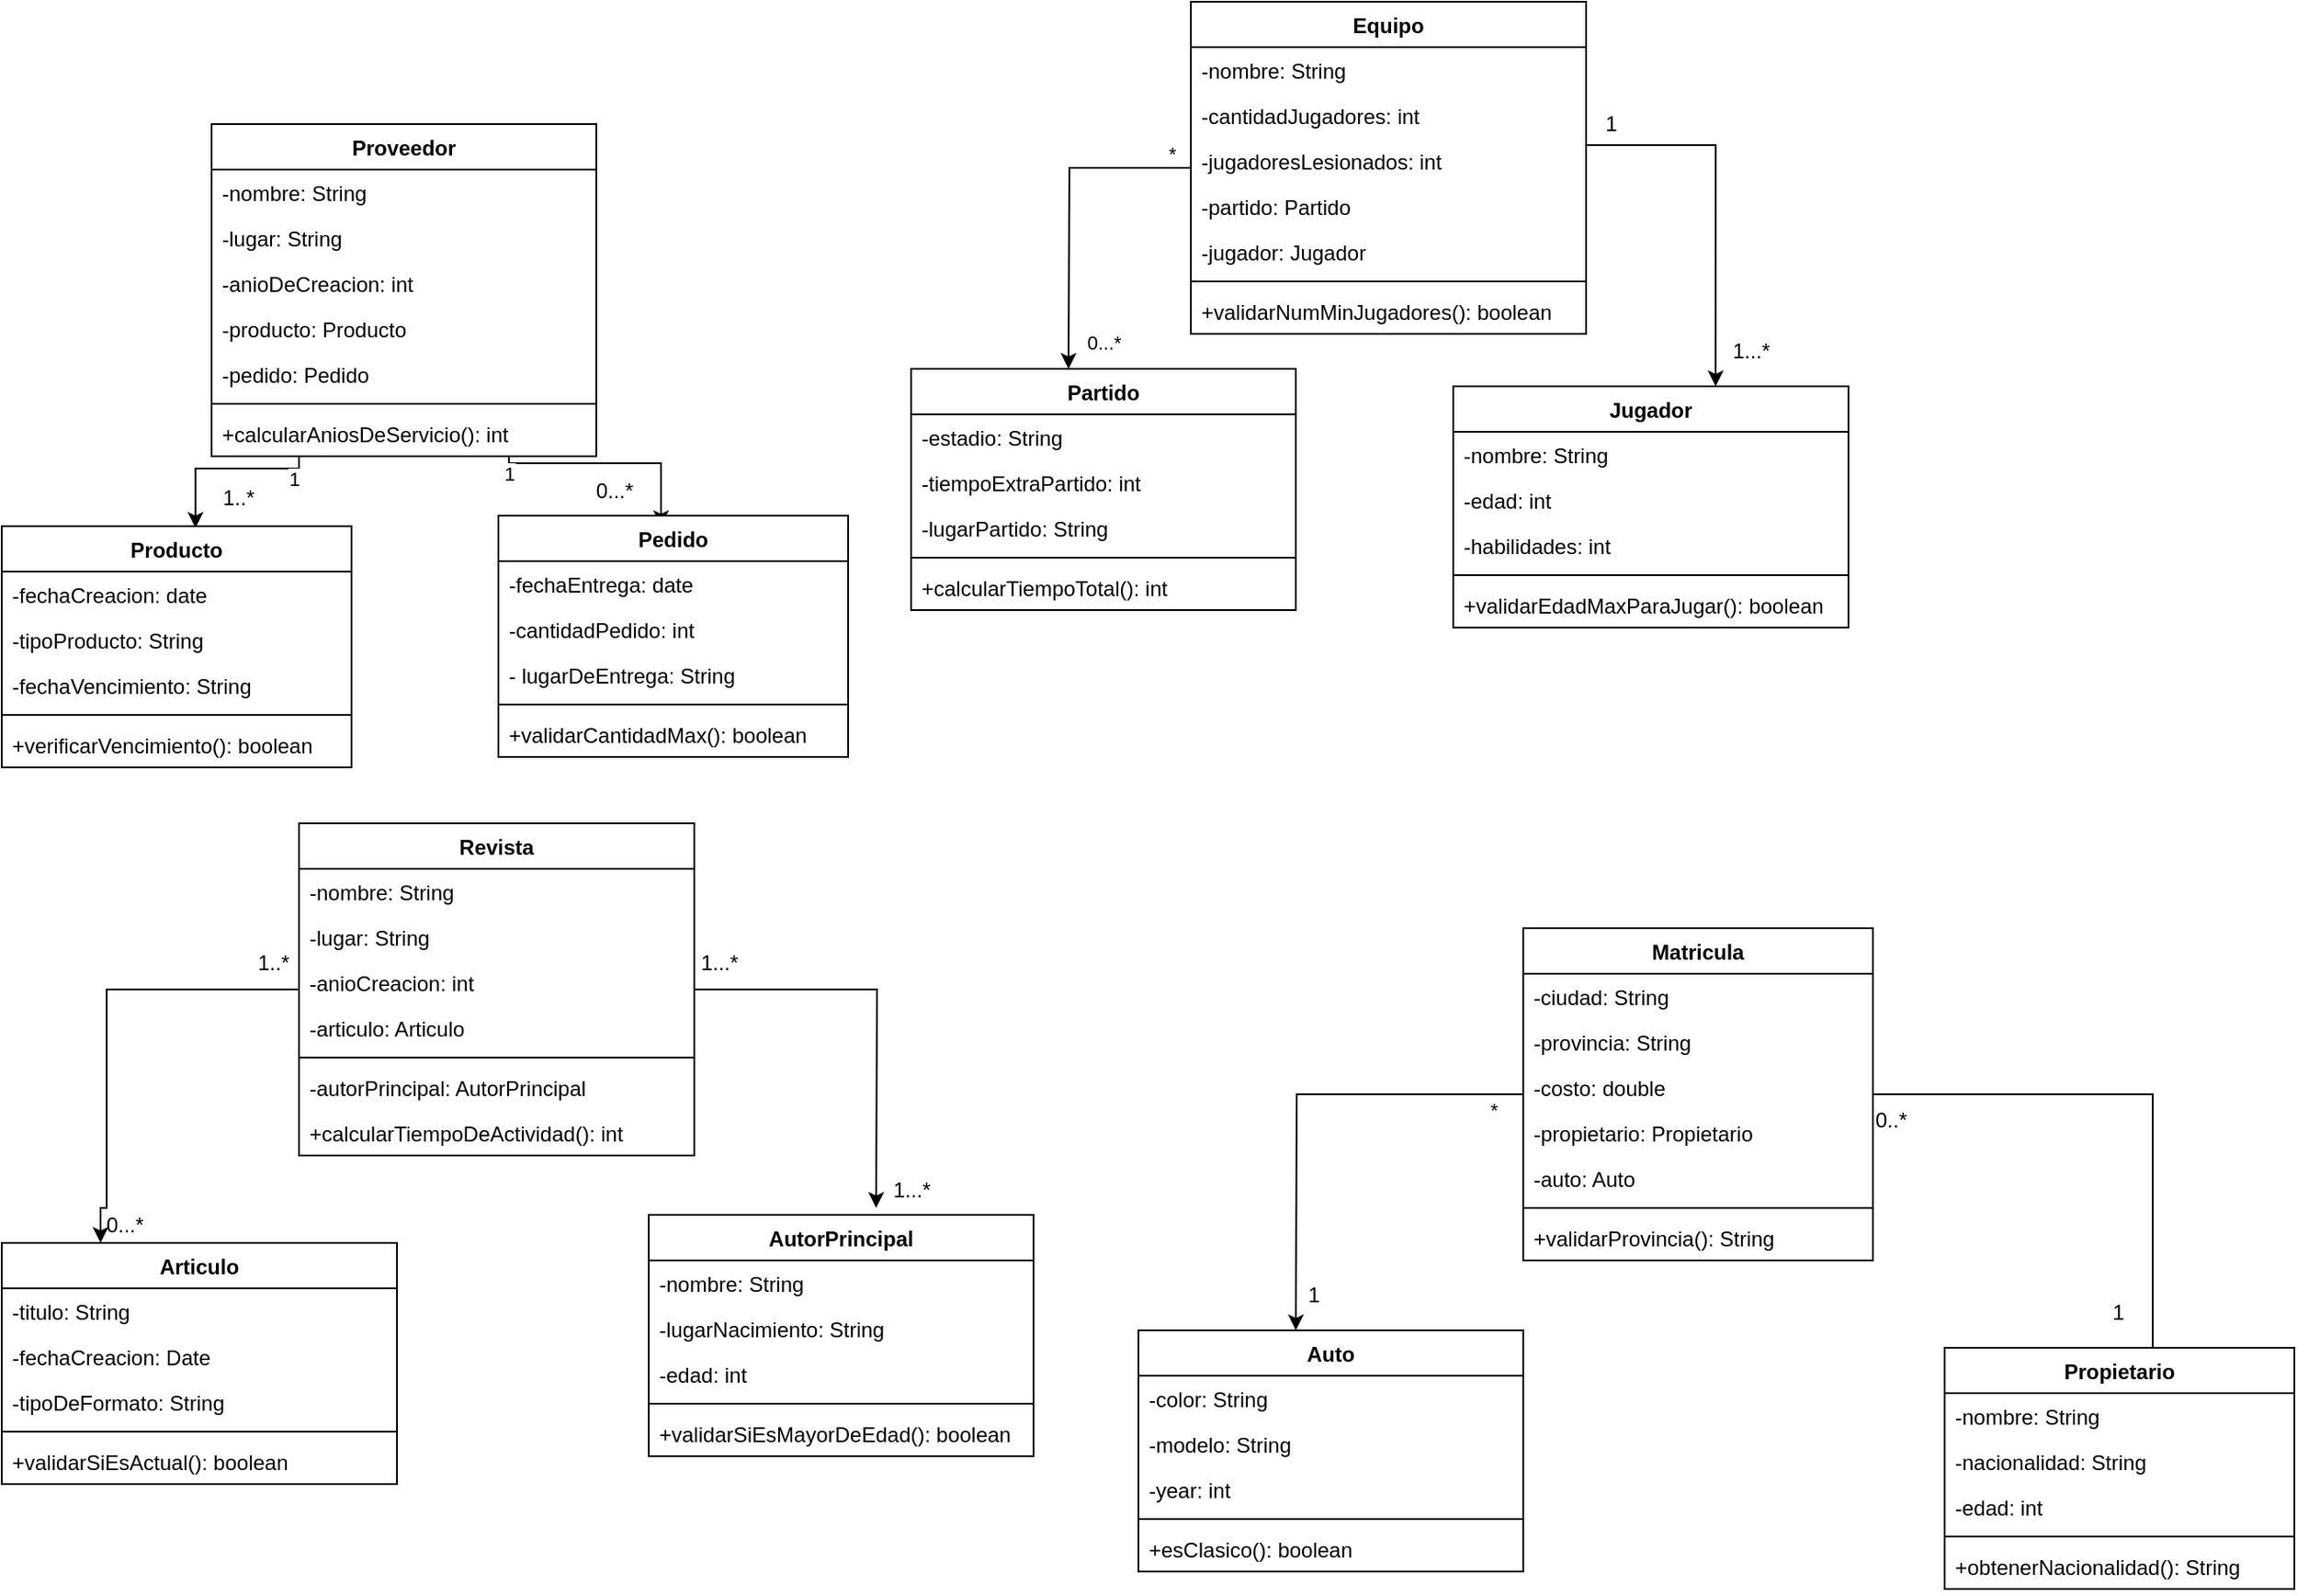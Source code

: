 <mxfile version="17.4.6" type="github">
  <diagram id="UPkm243dPNKYmcTIRX3A" name="Page-1">
    <mxGraphModel dx="1872" dy="2006" grid="1" gridSize="10" guides="1" tooltips="1" connect="1" arrows="1" fold="1" page="1" pageScale="1" pageWidth="827" pageHeight="1169" math="0" shadow="0">
      <root>
        <mxCell id="0" />
        <mxCell id="1" parent="0" />
        <mxCell id="i_6UZvl-7VTedW_PygSo-46" style="edgeStyle=orthogonalEdgeStyle;rounded=0;orthogonalLoop=1;jettySize=auto;html=1;entryX=0.554;entryY=0.007;entryDx=0;entryDy=0;entryPerimeter=0;" parent="1" source="i_6UZvl-7VTedW_PygSo-1" target="i_6UZvl-7VTedW_PygSo-5" edge="1">
          <mxGeometry relative="1" as="geometry">
            <Array as="points">
              <mxPoint x="200" y="167" />
              <mxPoint x="141" y="167" />
            </Array>
          </mxGeometry>
        </mxCell>
        <mxCell id="ORP15X5kmmtI_9mUH6fV-6" value="1" style="edgeLabel;html=1;align=center;verticalAlign=middle;resizable=0;points=[];" vertex="1" connectable="0" parent="i_6UZvl-7VTedW_PygSo-46">
          <mxGeometry x="-0.793" y="6" relative="1" as="geometry">
            <mxPoint as="offset" />
          </mxGeometry>
        </mxCell>
        <mxCell id="ORP15X5kmmtI_9mUH6fV-3" value="1" style="edgeStyle=orthogonalEdgeStyle;rounded=0;orthogonalLoop=1;jettySize=auto;html=1;entryX=0.465;entryY=0.043;entryDx=0;entryDy=0;entryPerimeter=0;" edge="1" parent="1" source="i_6UZvl-7VTedW_PygSo-1" target="i_6UZvl-7VTedW_PygSo-9">
          <mxGeometry x="-0.937" y="-6" relative="1" as="geometry">
            <Array as="points">
              <mxPoint x="320" y="164" />
              <mxPoint x="407" y="164" />
            </Array>
            <mxPoint as="offset" />
          </mxGeometry>
        </mxCell>
        <mxCell id="i_6UZvl-7VTedW_PygSo-1" value="Proveedor" style="swimlane;fontStyle=1;align=center;verticalAlign=top;childLayout=stackLayout;horizontal=1;startSize=26;horizontalStack=0;resizeParent=1;resizeParentMax=0;resizeLast=0;collapsible=1;marginBottom=0;" parent="1" vertex="1">
          <mxGeometry x="150" y="-30" width="220" height="190" as="geometry" />
        </mxCell>
        <mxCell id="i_6UZvl-7VTedW_PygSo-14" value="-nombre: String" style="text;strokeColor=none;fillColor=none;align=left;verticalAlign=top;spacingLeft=4;spacingRight=4;overflow=hidden;rotatable=0;points=[[0,0.5],[1,0.5]];portConstraint=eastwest;" parent="i_6UZvl-7VTedW_PygSo-1" vertex="1">
          <mxGeometry y="26" width="220" height="26" as="geometry" />
        </mxCell>
        <mxCell id="i_6UZvl-7VTedW_PygSo-13" value="-lugar: String" style="text;strokeColor=none;fillColor=none;align=left;verticalAlign=top;spacingLeft=4;spacingRight=4;overflow=hidden;rotatable=0;points=[[0,0.5],[1,0.5]];portConstraint=eastwest;" parent="i_6UZvl-7VTedW_PygSo-1" vertex="1">
          <mxGeometry y="52" width="220" height="26" as="geometry" />
        </mxCell>
        <mxCell id="i_6UZvl-7VTedW_PygSo-15" value="-anioDeCreacion: int" style="text;strokeColor=none;fillColor=none;align=left;verticalAlign=top;spacingLeft=4;spacingRight=4;overflow=hidden;rotatable=0;points=[[0,0.5],[1,0.5]];portConstraint=eastwest;" parent="i_6UZvl-7VTedW_PygSo-1" vertex="1">
          <mxGeometry y="78" width="220" height="26" as="geometry" />
        </mxCell>
        <mxCell id="i_6UZvl-7VTedW_PygSo-23" value="-producto: Producto" style="text;strokeColor=none;fillColor=none;align=left;verticalAlign=top;spacingLeft=4;spacingRight=4;overflow=hidden;rotatable=0;points=[[0,0.5],[1,0.5]];portConstraint=eastwest;" parent="i_6UZvl-7VTedW_PygSo-1" vertex="1">
          <mxGeometry y="104" width="220" height="26" as="geometry" />
        </mxCell>
        <mxCell id="ORP15X5kmmtI_9mUH6fV-4" value="-pedido: Pedido" style="text;strokeColor=none;fillColor=none;align=left;verticalAlign=top;spacingLeft=4;spacingRight=4;overflow=hidden;rotatable=0;points=[[0,0.5],[1,0.5]];portConstraint=eastwest;" vertex="1" parent="i_6UZvl-7VTedW_PygSo-1">
          <mxGeometry y="130" width="220" height="26" as="geometry" />
        </mxCell>
        <mxCell id="i_6UZvl-7VTedW_PygSo-3" value="" style="line;strokeWidth=1;fillColor=none;align=left;verticalAlign=middle;spacingTop=-1;spacingLeft=3;spacingRight=3;rotatable=0;labelPosition=right;points=[];portConstraint=eastwest;" parent="i_6UZvl-7VTedW_PygSo-1" vertex="1">
          <mxGeometry y="156" width="220" height="8" as="geometry" />
        </mxCell>
        <mxCell id="i_6UZvl-7VTedW_PygSo-4" value="+calcularAniosDeServicio(): int" style="text;strokeColor=none;fillColor=none;align=left;verticalAlign=top;spacingLeft=4;spacingRight=4;overflow=hidden;rotatable=0;points=[[0,0.5],[1,0.5]];portConstraint=eastwest;" parent="i_6UZvl-7VTedW_PygSo-1" vertex="1">
          <mxGeometry y="164" width="220" height="26" as="geometry" />
        </mxCell>
        <mxCell id="i_6UZvl-7VTedW_PygSo-5" value="Producto" style="swimlane;fontStyle=1;align=center;verticalAlign=top;childLayout=stackLayout;horizontal=1;startSize=26;horizontalStack=0;resizeParent=1;resizeParentMax=0;resizeLast=0;collapsible=1;marginBottom=0;" parent="1" vertex="1">
          <mxGeometry x="30" y="200" width="200" height="138" as="geometry" />
        </mxCell>
        <mxCell id="i_6UZvl-7VTedW_PygSo-16" value="-fechaCreacion: date" style="text;strokeColor=none;fillColor=none;align=left;verticalAlign=top;spacingLeft=4;spacingRight=4;overflow=hidden;rotatable=0;points=[[0,0.5],[1,0.5]];portConstraint=eastwest;" parent="i_6UZvl-7VTedW_PygSo-5" vertex="1">
          <mxGeometry y="26" width="200" height="26" as="geometry" />
        </mxCell>
        <mxCell id="i_6UZvl-7VTedW_PygSo-17" value="-tipoProducto: String " style="text;strokeColor=none;fillColor=none;align=left;verticalAlign=top;spacingLeft=4;spacingRight=4;overflow=hidden;rotatable=0;points=[[0,0.5],[1,0.5]];portConstraint=eastwest;" parent="i_6UZvl-7VTedW_PygSo-5" vertex="1">
          <mxGeometry y="52" width="200" height="26" as="geometry" />
        </mxCell>
        <mxCell id="i_6UZvl-7VTedW_PygSo-6" value="-fechaVencimiento: String" style="text;strokeColor=none;fillColor=none;align=left;verticalAlign=top;spacingLeft=4;spacingRight=4;overflow=hidden;rotatable=0;points=[[0,0.5],[1,0.5]];portConstraint=eastwest;" parent="i_6UZvl-7VTedW_PygSo-5" vertex="1">
          <mxGeometry y="78" width="200" height="26" as="geometry" />
        </mxCell>
        <mxCell id="i_6UZvl-7VTedW_PygSo-7" value="" style="line;strokeWidth=1;fillColor=none;align=left;verticalAlign=middle;spacingTop=-1;spacingLeft=3;spacingRight=3;rotatable=0;labelPosition=right;points=[];portConstraint=eastwest;" parent="i_6UZvl-7VTedW_PygSo-5" vertex="1">
          <mxGeometry y="104" width="200" height="8" as="geometry" />
        </mxCell>
        <mxCell id="i_6UZvl-7VTedW_PygSo-8" value="+verificarVencimiento(): boolean" style="text;strokeColor=none;fillColor=none;align=left;verticalAlign=top;spacingLeft=4;spacingRight=4;overflow=hidden;rotatable=0;points=[[0,0.5],[1,0.5]];portConstraint=eastwest;" parent="i_6UZvl-7VTedW_PygSo-5" vertex="1">
          <mxGeometry y="112" width="200" height="26" as="geometry" />
        </mxCell>
        <mxCell id="i_6UZvl-7VTedW_PygSo-9" value="Pedido" style="swimlane;fontStyle=1;align=center;verticalAlign=top;childLayout=stackLayout;horizontal=1;startSize=26;horizontalStack=0;resizeParent=1;resizeParentMax=0;resizeLast=0;collapsible=1;marginBottom=0;" parent="1" vertex="1">
          <mxGeometry x="314" y="194" width="200" height="138" as="geometry" />
        </mxCell>
        <mxCell id="i_6UZvl-7VTedW_PygSo-18" value="-fechaEntrega: date" style="text;strokeColor=none;fillColor=none;align=left;verticalAlign=top;spacingLeft=4;spacingRight=4;overflow=hidden;rotatable=0;points=[[0,0.5],[1,0.5]];portConstraint=eastwest;" parent="i_6UZvl-7VTedW_PygSo-9" vertex="1">
          <mxGeometry y="26" width="200" height="26" as="geometry" />
        </mxCell>
        <mxCell id="i_6UZvl-7VTedW_PygSo-19" value="-cantidadPedido: int" style="text;strokeColor=none;fillColor=none;align=left;verticalAlign=top;spacingLeft=4;spacingRight=4;overflow=hidden;rotatable=0;points=[[0,0.5],[1,0.5]];portConstraint=eastwest;" parent="i_6UZvl-7VTedW_PygSo-9" vertex="1">
          <mxGeometry y="52" width="200" height="26" as="geometry" />
        </mxCell>
        <mxCell id="i_6UZvl-7VTedW_PygSo-10" value="- lugarDeEntrega: String " style="text;strokeColor=none;fillColor=none;align=left;verticalAlign=top;spacingLeft=4;spacingRight=4;overflow=hidden;rotatable=0;points=[[0,0.5],[1,0.5]];portConstraint=eastwest;" parent="i_6UZvl-7VTedW_PygSo-9" vertex="1">
          <mxGeometry y="78" width="200" height="26" as="geometry" />
        </mxCell>
        <mxCell id="i_6UZvl-7VTedW_PygSo-11" value="" style="line;strokeWidth=1;fillColor=none;align=left;verticalAlign=middle;spacingTop=-1;spacingLeft=3;spacingRight=3;rotatable=0;labelPosition=right;points=[];portConstraint=eastwest;" parent="i_6UZvl-7VTedW_PygSo-9" vertex="1">
          <mxGeometry y="104" width="200" height="8" as="geometry" />
        </mxCell>
        <mxCell id="i_6UZvl-7VTedW_PygSo-12" value="+validarCantidadMax(): boolean" style="text;strokeColor=none;fillColor=none;align=left;verticalAlign=top;spacingLeft=4;spacingRight=4;overflow=hidden;rotatable=0;points=[[0,0.5],[1,0.5]];portConstraint=eastwest;" parent="i_6UZvl-7VTedW_PygSo-9" vertex="1">
          <mxGeometry y="112" width="200" height="26" as="geometry" />
        </mxCell>
        <mxCell id="i_6UZvl-7VTedW_PygSo-26" value="Partido" style="swimlane;fontStyle=1;align=center;verticalAlign=top;childLayout=stackLayout;horizontal=1;startSize=26;horizontalStack=0;resizeParent=1;resizeParentMax=0;resizeLast=0;collapsible=1;marginBottom=0;" parent="1" vertex="1">
          <mxGeometry x="550" y="110" width="220" height="138" as="geometry" />
        </mxCell>
        <mxCell id="i_6UZvl-7VTedW_PygSo-27" value="-estadio: String" style="text;strokeColor=none;fillColor=none;align=left;verticalAlign=top;spacingLeft=4;spacingRight=4;overflow=hidden;rotatable=0;points=[[0,0.5],[1,0.5]];portConstraint=eastwest;" parent="i_6UZvl-7VTedW_PygSo-26" vertex="1">
          <mxGeometry y="26" width="220" height="26" as="geometry" />
        </mxCell>
        <mxCell id="i_6UZvl-7VTedW_PygSo-28" value="-tiempoExtraPartido: int" style="text;strokeColor=none;fillColor=none;align=left;verticalAlign=top;spacingLeft=4;spacingRight=4;overflow=hidden;rotatable=0;points=[[0,0.5],[1,0.5]];portConstraint=eastwest;" parent="i_6UZvl-7VTedW_PygSo-26" vertex="1">
          <mxGeometry y="52" width="220" height="26" as="geometry" />
        </mxCell>
        <mxCell id="i_6UZvl-7VTedW_PygSo-29" value="-lugarPartido: String" style="text;strokeColor=none;fillColor=none;align=left;verticalAlign=top;spacingLeft=4;spacingRight=4;overflow=hidden;rotatable=0;points=[[0,0.5],[1,0.5]];portConstraint=eastwest;" parent="i_6UZvl-7VTedW_PygSo-26" vertex="1">
          <mxGeometry y="78" width="220" height="26" as="geometry" />
        </mxCell>
        <mxCell id="i_6UZvl-7VTedW_PygSo-31" value="" style="line;strokeWidth=1;fillColor=none;align=left;verticalAlign=middle;spacingTop=-1;spacingLeft=3;spacingRight=3;rotatable=0;labelPosition=right;points=[];portConstraint=eastwest;" parent="i_6UZvl-7VTedW_PygSo-26" vertex="1">
          <mxGeometry y="104" width="220" height="8" as="geometry" />
        </mxCell>
        <mxCell id="i_6UZvl-7VTedW_PygSo-32" value="+calcularTiempoTotal(): int" style="text;strokeColor=none;fillColor=none;align=left;verticalAlign=top;spacingLeft=4;spacingRight=4;overflow=hidden;rotatable=0;points=[[0,0.5],[1,0.5]];portConstraint=eastwest;" parent="i_6UZvl-7VTedW_PygSo-26" vertex="1">
          <mxGeometry y="112" width="220" height="26" as="geometry" />
        </mxCell>
        <mxCell id="ORP15X5kmmtI_9mUH6fV-17" style="edgeStyle=orthogonalEdgeStyle;rounded=0;orthogonalLoop=1;jettySize=auto;html=1;" edge="1" parent="1" source="i_6UZvl-7VTedW_PygSo-33">
          <mxGeometry relative="1" as="geometry">
            <mxPoint x="640" y="110" as="targetPoint" />
          </mxGeometry>
        </mxCell>
        <mxCell id="ORP15X5kmmtI_9mUH6fV-19" value="0...*" style="edgeLabel;html=1;align=center;verticalAlign=middle;resizable=0;points=[];" vertex="1" connectable="0" parent="ORP15X5kmmtI_9mUH6fV-17">
          <mxGeometry x="0.832" y="8" relative="1" as="geometry">
            <mxPoint x="12" as="offset" />
          </mxGeometry>
        </mxCell>
        <mxCell id="ORP15X5kmmtI_9mUH6fV-20" value="*" style="edgeLabel;html=1;align=center;verticalAlign=middle;resizable=0;points=[];" vertex="1" connectable="0" parent="ORP15X5kmmtI_9mUH6fV-17">
          <mxGeometry x="-0.878" y="-8" relative="1" as="geometry">
            <mxPoint as="offset" />
          </mxGeometry>
        </mxCell>
        <mxCell id="ORP15X5kmmtI_9mUH6fV-18" style="edgeStyle=orthogonalEdgeStyle;rounded=0;orthogonalLoop=1;jettySize=auto;html=1;entryX=0.664;entryY=0;entryDx=0;entryDy=0;entryPerimeter=0;" edge="1" parent="1" source="i_6UZvl-7VTedW_PygSo-33" target="i_6UZvl-7VTedW_PygSo-40">
          <mxGeometry relative="1" as="geometry">
            <Array as="points">
              <mxPoint x="1010" y="-18" />
            </Array>
          </mxGeometry>
        </mxCell>
        <mxCell id="i_6UZvl-7VTedW_PygSo-33" value="Equipo" style="swimlane;fontStyle=1;align=center;verticalAlign=top;childLayout=stackLayout;horizontal=1;startSize=26;horizontalStack=0;resizeParent=1;resizeParentMax=0;resizeLast=0;collapsible=1;marginBottom=0;" parent="1" vertex="1">
          <mxGeometry x="710" y="-100" width="226" height="190" as="geometry" />
        </mxCell>
        <mxCell id="i_6UZvl-7VTedW_PygSo-34" value="-nombre: String " style="text;strokeColor=none;fillColor=none;align=left;verticalAlign=top;spacingLeft=4;spacingRight=4;overflow=hidden;rotatable=0;points=[[0,0.5],[1,0.5]];portConstraint=eastwest;" parent="i_6UZvl-7VTedW_PygSo-33" vertex="1">
          <mxGeometry y="26" width="226" height="26" as="geometry" />
        </mxCell>
        <mxCell id="i_6UZvl-7VTedW_PygSo-35" value="-cantidadJugadores: int" style="text;strokeColor=none;fillColor=none;align=left;verticalAlign=top;spacingLeft=4;spacingRight=4;overflow=hidden;rotatable=0;points=[[0,0.5],[1,0.5]];portConstraint=eastwest;" parent="i_6UZvl-7VTedW_PygSo-33" vertex="1">
          <mxGeometry y="52" width="226" height="26" as="geometry" />
        </mxCell>
        <mxCell id="i_6UZvl-7VTedW_PygSo-36" value="-jugadoresLesionados: int" style="text;strokeColor=none;fillColor=none;align=left;verticalAlign=top;spacingLeft=4;spacingRight=4;overflow=hidden;rotatable=0;points=[[0,0.5],[1,0.5]];portConstraint=eastwest;" parent="i_6UZvl-7VTedW_PygSo-33" vertex="1">
          <mxGeometry y="78" width="226" height="26" as="geometry" />
        </mxCell>
        <mxCell id="ORP15X5kmmtI_9mUH6fV-23" value="-partido: Partido" style="text;strokeColor=none;fillColor=none;align=left;verticalAlign=top;spacingLeft=4;spacingRight=4;overflow=hidden;rotatable=0;points=[[0,0.5],[1,0.5]];portConstraint=eastwest;" vertex="1" parent="i_6UZvl-7VTedW_PygSo-33">
          <mxGeometry y="104" width="226" height="26" as="geometry" />
        </mxCell>
        <mxCell id="i_6UZvl-7VTedW_PygSo-37" value="-jugador: Jugador" style="text;strokeColor=none;fillColor=none;align=left;verticalAlign=top;spacingLeft=4;spacingRight=4;overflow=hidden;rotatable=0;points=[[0,0.5],[1,0.5]];portConstraint=eastwest;" parent="i_6UZvl-7VTedW_PygSo-33" vertex="1">
          <mxGeometry y="130" width="226" height="26" as="geometry" />
        </mxCell>
        <mxCell id="i_6UZvl-7VTedW_PygSo-38" value="" style="line;strokeWidth=1;fillColor=none;align=left;verticalAlign=middle;spacingTop=-1;spacingLeft=3;spacingRight=3;rotatable=0;labelPosition=right;points=[];portConstraint=eastwest;" parent="i_6UZvl-7VTedW_PygSo-33" vertex="1">
          <mxGeometry y="156" width="226" height="8" as="geometry" />
        </mxCell>
        <mxCell id="i_6UZvl-7VTedW_PygSo-39" value="+validarNumMinJugadores(): boolean" style="text;strokeColor=none;fillColor=none;align=left;verticalAlign=top;spacingLeft=4;spacingRight=4;overflow=hidden;rotatable=0;points=[[0,0.5],[1,0.5]];portConstraint=eastwest;" parent="i_6UZvl-7VTedW_PygSo-33" vertex="1">
          <mxGeometry y="164" width="226" height="26" as="geometry" />
        </mxCell>
        <mxCell id="i_6UZvl-7VTedW_PygSo-40" value="Jugador" style="swimlane;fontStyle=1;align=center;verticalAlign=top;childLayout=stackLayout;horizontal=1;startSize=26;horizontalStack=0;resizeParent=1;resizeParentMax=0;resizeLast=0;collapsible=1;marginBottom=0;" parent="1" vertex="1">
          <mxGeometry x="860" y="120" width="226" height="138" as="geometry" />
        </mxCell>
        <mxCell id="i_6UZvl-7VTedW_PygSo-41" value="-nombre: String" style="text;strokeColor=none;fillColor=none;align=left;verticalAlign=top;spacingLeft=4;spacingRight=4;overflow=hidden;rotatable=0;points=[[0,0.5],[1,0.5]];portConstraint=eastwest;" parent="i_6UZvl-7VTedW_PygSo-40" vertex="1">
          <mxGeometry y="26" width="226" height="26" as="geometry" />
        </mxCell>
        <mxCell id="i_6UZvl-7VTedW_PygSo-42" value="-edad: int" style="text;strokeColor=none;fillColor=none;align=left;verticalAlign=top;spacingLeft=4;spacingRight=4;overflow=hidden;rotatable=0;points=[[0,0.5],[1,0.5]];portConstraint=eastwest;" parent="i_6UZvl-7VTedW_PygSo-40" vertex="1">
          <mxGeometry y="52" width="226" height="26" as="geometry" />
        </mxCell>
        <mxCell id="i_6UZvl-7VTedW_PygSo-43" value="-habilidades: int" style="text;strokeColor=none;fillColor=none;align=left;verticalAlign=top;spacingLeft=4;spacingRight=4;overflow=hidden;rotatable=0;points=[[0,0.5],[1,0.5]];portConstraint=eastwest;" parent="i_6UZvl-7VTedW_PygSo-40" vertex="1">
          <mxGeometry y="78" width="226" height="26" as="geometry" />
        </mxCell>
        <mxCell id="i_6UZvl-7VTedW_PygSo-44" value="" style="line;strokeWidth=1;fillColor=none;align=left;verticalAlign=middle;spacingTop=-1;spacingLeft=3;spacingRight=3;rotatable=0;labelPosition=right;points=[];portConstraint=eastwest;" parent="i_6UZvl-7VTedW_PygSo-40" vertex="1">
          <mxGeometry y="104" width="226" height="8" as="geometry" />
        </mxCell>
        <mxCell id="i_6UZvl-7VTedW_PygSo-45" value="+validarEdadMaxParaJugar(): boolean" style="text;strokeColor=none;fillColor=none;align=left;verticalAlign=top;spacingLeft=4;spacingRight=4;overflow=hidden;rotatable=0;points=[[0,0.5],[1,0.5]];portConstraint=eastwest;" parent="i_6UZvl-7VTedW_PygSo-40" vertex="1">
          <mxGeometry y="112" width="226" height="26" as="geometry" />
        </mxCell>
        <mxCell id="i_6UZvl-7VTedW_PygSo-62" value="AutorPrincipal" style="swimlane;fontStyle=1;align=center;verticalAlign=top;childLayout=stackLayout;horizontal=1;startSize=26;horizontalStack=0;resizeParent=1;resizeParentMax=0;resizeLast=0;collapsible=1;marginBottom=0;" parent="1" vertex="1">
          <mxGeometry x="400" y="594" width="220" height="138" as="geometry" />
        </mxCell>
        <mxCell id="i_6UZvl-7VTedW_PygSo-63" value="-nombre: String" style="text;strokeColor=none;fillColor=none;align=left;verticalAlign=top;spacingLeft=4;spacingRight=4;overflow=hidden;rotatable=0;points=[[0,0.5],[1,0.5]];portConstraint=eastwest;" parent="i_6UZvl-7VTedW_PygSo-62" vertex="1">
          <mxGeometry y="26" width="220" height="26" as="geometry" />
        </mxCell>
        <mxCell id="i_6UZvl-7VTedW_PygSo-64" value="-lugarNacimiento: String" style="text;strokeColor=none;fillColor=none;align=left;verticalAlign=top;spacingLeft=4;spacingRight=4;overflow=hidden;rotatable=0;points=[[0,0.5],[1,0.5]];portConstraint=eastwest;" parent="i_6UZvl-7VTedW_PygSo-62" vertex="1">
          <mxGeometry y="52" width="220" height="26" as="geometry" />
        </mxCell>
        <mxCell id="i_6UZvl-7VTedW_PygSo-65" value="-edad: int" style="text;strokeColor=none;fillColor=none;align=left;verticalAlign=top;spacingLeft=4;spacingRight=4;overflow=hidden;rotatable=0;points=[[0,0.5],[1,0.5]];portConstraint=eastwest;" parent="i_6UZvl-7VTedW_PygSo-62" vertex="1">
          <mxGeometry y="78" width="220" height="26" as="geometry" />
        </mxCell>
        <mxCell id="i_6UZvl-7VTedW_PygSo-67" value="" style="line;strokeWidth=1;fillColor=none;align=left;verticalAlign=middle;spacingTop=-1;spacingLeft=3;spacingRight=3;rotatable=0;labelPosition=right;points=[];portConstraint=eastwest;" parent="i_6UZvl-7VTedW_PygSo-62" vertex="1">
          <mxGeometry y="104" width="220" height="8" as="geometry" />
        </mxCell>
        <mxCell id="i_6UZvl-7VTedW_PygSo-68" value="+validarSiEsMayorDeEdad(): boolean" style="text;strokeColor=none;fillColor=none;align=left;verticalAlign=top;spacingLeft=4;spacingRight=4;overflow=hidden;rotatable=0;points=[[0,0.5],[1,0.5]];portConstraint=eastwest;" parent="i_6UZvl-7VTedW_PygSo-62" vertex="1">
          <mxGeometry y="112" width="220" height="26" as="geometry" />
        </mxCell>
        <mxCell id="ORP15X5kmmtI_9mUH6fV-24" style="edgeStyle=orthogonalEdgeStyle;rounded=0;orthogonalLoop=1;jettySize=auto;html=1;" edge="1" parent="1" source="i_6UZvl-7VTedW_PygSo-71">
          <mxGeometry relative="1" as="geometry">
            <mxPoint x="530" y="590" as="targetPoint" />
          </mxGeometry>
        </mxCell>
        <mxCell id="ORP15X5kmmtI_9mUH6fV-25" style="edgeStyle=orthogonalEdgeStyle;rounded=0;orthogonalLoop=1;jettySize=auto;html=1;entryX=0.25;entryY=0;entryDx=0;entryDy=0;" edge="1" parent="1" source="i_6UZvl-7VTedW_PygSo-71" target="i_6UZvl-7VTedW_PygSo-78">
          <mxGeometry relative="1" as="geometry">
            <mxPoint x="160" y="590" as="targetPoint" />
            <Array as="points">
              <mxPoint x="90" y="465" />
              <mxPoint x="90" y="590" />
              <mxPoint x="86" y="590" />
            </Array>
          </mxGeometry>
        </mxCell>
        <mxCell id="i_6UZvl-7VTedW_PygSo-71" value="Revista" style="swimlane;fontStyle=1;align=center;verticalAlign=top;childLayout=stackLayout;horizontal=1;startSize=26;horizontalStack=0;resizeParent=1;resizeParentMax=0;resizeLast=0;collapsible=1;marginBottom=0;" parent="1" vertex="1">
          <mxGeometry x="200" y="370" width="226" height="190" as="geometry" />
        </mxCell>
        <mxCell id="i_6UZvl-7VTedW_PygSo-72" value="-nombre: String " style="text;strokeColor=none;fillColor=none;align=left;verticalAlign=top;spacingLeft=4;spacingRight=4;overflow=hidden;rotatable=0;points=[[0,0.5],[1,0.5]];portConstraint=eastwest;" parent="i_6UZvl-7VTedW_PygSo-71" vertex="1">
          <mxGeometry y="26" width="226" height="26" as="geometry" />
        </mxCell>
        <mxCell id="i_6UZvl-7VTedW_PygSo-73" value="-lugar: String" style="text;strokeColor=none;fillColor=none;align=left;verticalAlign=top;spacingLeft=4;spacingRight=4;overflow=hidden;rotatable=0;points=[[0,0.5],[1,0.5]];portConstraint=eastwest;" parent="i_6UZvl-7VTedW_PygSo-71" vertex="1">
          <mxGeometry y="52" width="226" height="26" as="geometry" />
        </mxCell>
        <mxCell id="i_6UZvl-7VTedW_PygSo-74" value="-anioCreacion: int" style="text;strokeColor=none;fillColor=none;align=left;verticalAlign=top;spacingLeft=4;spacingRight=4;overflow=hidden;rotatable=0;points=[[0,0.5],[1,0.5]];portConstraint=eastwest;" parent="i_6UZvl-7VTedW_PygSo-71" vertex="1">
          <mxGeometry y="78" width="226" height="26" as="geometry" />
        </mxCell>
        <mxCell id="i_6UZvl-7VTedW_PygSo-75" value="-articulo: Articulo" style="text;strokeColor=none;fillColor=none;align=left;verticalAlign=top;spacingLeft=4;spacingRight=4;overflow=hidden;rotatable=0;points=[[0,0.5],[1,0.5]];portConstraint=eastwest;" parent="i_6UZvl-7VTedW_PygSo-71" vertex="1">
          <mxGeometry y="104" width="226" height="26" as="geometry" />
        </mxCell>
        <mxCell id="i_6UZvl-7VTedW_PygSo-76" value="" style="line;strokeWidth=1;fillColor=none;align=left;verticalAlign=middle;spacingTop=-1;spacingLeft=3;spacingRight=3;rotatable=0;labelPosition=right;points=[];portConstraint=eastwest;" parent="i_6UZvl-7VTedW_PygSo-71" vertex="1">
          <mxGeometry y="130" width="226" height="8" as="geometry" />
        </mxCell>
        <mxCell id="ORP15X5kmmtI_9mUH6fV-26" value="-autorPrincipal: AutorPrincipal" style="text;strokeColor=none;fillColor=none;align=left;verticalAlign=top;spacingLeft=4;spacingRight=4;overflow=hidden;rotatable=0;points=[[0,0.5],[1,0.5]];portConstraint=eastwest;" vertex="1" parent="i_6UZvl-7VTedW_PygSo-71">
          <mxGeometry y="138" width="226" height="26" as="geometry" />
        </mxCell>
        <mxCell id="i_6UZvl-7VTedW_PygSo-77" value="+calcularTiempoDeActividad(): int" style="text;strokeColor=none;fillColor=none;align=left;verticalAlign=top;spacingLeft=4;spacingRight=4;overflow=hidden;rotatable=0;points=[[0,0.5],[1,0.5]];portConstraint=eastwest;" parent="i_6UZvl-7VTedW_PygSo-71" vertex="1">
          <mxGeometry y="164" width="226" height="26" as="geometry" />
        </mxCell>
        <mxCell id="i_6UZvl-7VTedW_PygSo-78" value="Articulo" style="swimlane;fontStyle=1;align=center;verticalAlign=top;childLayout=stackLayout;horizontal=1;startSize=26;horizontalStack=0;resizeParent=1;resizeParentMax=0;resizeLast=0;collapsible=1;marginBottom=0;" parent="1" vertex="1">
          <mxGeometry x="30" y="610" width="226" height="138" as="geometry" />
        </mxCell>
        <mxCell id="i_6UZvl-7VTedW_PygSo-79" value="-titulo: String" style="text;strokeColor=none;fillColor=none;align=left;verticalAlign=top;spacingLeft=4;spacingRight=4;overflow=hidden;rotatable=0;points=[[0,0.5],[1,0.5]];portConstraint=eastwest;" parent="i_6UZvl-7VTedW_PygSo-78" vertex="1">
          <mxGeometry y="26" width="226" height="26" as="geometry" />
        </mxCell>
        <mxCell id="i_6UZvl-7VTedW_PygSo-80" value="-fechaCreacion: Date" style="text;strokeColor=none;fillColor=none;align=left;verticalAlign=top;spacingLeft=4;spacingRight=4;overflow=hidden;rotatable=0;points=[[0,0.5],[1,0.5]];portConstraint=eastwest;" parent="i_6UZvl-7VTedW_PygSo-78" vertex="1">
          <mxGeometry y="52" width="226" height="26" as="geometry" />
        </mxCell>
        <mxCell id="i_6UZvl-7VTedW_PygSo-81" value="-tipoDeFormato: String" style="text;strokeColor=none;fillColor=none;align=left;verticalAlign=top;spacingLeft=4;spacingRight=4;overflow=hidden;rotatable=0;points=[[0,0.5],[1,0.5]];portConstraint=eastwest;" parent="i_6UZvl-7VTedW_PygSo-78" vertex="1">
          <mxGeometry y="78" width="226" height="26" as="geometry" />
        </mxCell>
        <mxCell id="i_6UZvl-7VTedW_PygSo-82" value="" style="line;strokeWidth=1;fillColor=none;align=left;verticalAlign=middle;spacingTop=-1;spacingLeft=3;spacingRight=3;rotatable=0;labelPosition=right;points=[];portConstraint=eastwest;" parent="i_6UZvl-7VTedW_PygSo-78" vertex="1">
          <mxGeometry y="104" width="226" height="8" as="geometry" />
        </mxCell>
        <mxCell id="i_6UZvl-7VTedW_PygSo-83" value="+validarSiEsActual(): boolean" style="text;strokeColor=none;fillColor=none;align=left;verticalAlign=top;spacingLeft=4;spacingRight=4;overflow=hidden;rotatable=0;points=[[0,0.5],[1,0.5]];portConstraint=eastwest;" parent="i_6UZvl-7VTedW_PygSo-78" vertex="1">
          <mxGeometry y="112" width="226" height="26" as="geometry" />
        </mxCell>
        <mxCell id="i_6UZvl-7VTedW_PygSo-86" value="Auto" style="swimlane;fontStyle=1;align=center;verticalAlign=top;childLayout=stackLayout;horizontal=1;startSize=26;horizontalStack=0;resizeParent=1;resizeParentMax=0;resizeLast=0;collapsible=1;marginBottom=0;" parent="1" vertex="1">
          <mxGeometry x="680" y="660" width="220" height="138" as="geometry" />
        </mxCell>
        <mxCell id="i_6UZvl-7VTedW_PygSo-87" value="-color: String " style="text;strokeColor=none;fillColor=none;align=left;verticalAlign=top;spacingLeft=4;spacingRight=4;overflow=hidden;rotatable=0;points=[[0,0.5],[1,0.5]];portConstraint=eastwest;" parent="i_6UZvl-7VTedW_PygSo-86" vertex="1">
          <mxGeometry y="26" width="220" height="26" as="geometry" />
        </mxCell>
        <mxCell id="i_6UZvl-7VTedW_PygSo-88" value="-modelo: String " style="text;strokeColor=none;fillColor=none;align=left;verticalAlign=top;spacingLeft=4;spacingRight=4;overflow=hidden;rotatable=0;points=[[0,0.5],[1,0.5]];portConstraint=eastwest;" parent="i_6UZvl-7VTedW_PygSo-86" vertex="1">
          <mxGeometry y="52" width="220" height="26" as="geometry" />
        </mxCell>
        <mxCell id="i_6UZvl-7VTedW_PygSo-89" value="-year: int " style="text;strokeColor=none;fillColor=none;align=left;verticalAlign=top;spacingLeft=4;spacingRight=4;overflow=hidden;rotatable=0;points=[[0,0.5],[1,0.5]];portConstraint=eastwest;" parent="i_6UZvl-7VTedW_PygSo-86" vertex="1">
          <mxGeometry y="78" width="220" height="26" as="geometry" />
        </mxCell>
        <mxCell id="i_6UZvl-7VTedW_PygSo-91" value="" style="line;strokeWidth=1;fillColor=none;align=left;verticalAlign=middle;spacingTop=-1;spacingLeft=3;spacingRight=3;rotatable=0;labelPosition=right;points=[];portConstraint=eastwest;" parent="i_6UZvl-7VTedW_PygSo-86" vertex="1">
          <mxGeometry y="104" width="220" height="8" as="geometry" />
        </mxCell>
        <mxCell id="i_6UZvl-7VTedW_PygSo-92" value="+esClasico(): boolean" style="text;strokeColor=none;fillColor=none;align=left;verticalAlign=top;spacingLeft=4;spacingRight=4;overflow=hidden;rotatable=0;points=[[0,0.5],[1,0.5]];portConstraint=eastwest;" parent="i_6UZvl-7VTedW_PygSo-86" vertex="1">
          <mxGeometry y="112" width="220" height="26" as="geometry" />
        </mxCell>
        <mxCell id="ORP15X5kmmtI_9mUH6fV-32" style="edgeStyle=orthogonalEdgeStyle;rounded=0;orthogonalLoop=1;jettySize=auto;html=1;entryX=0.595;entryY=0.072;entryDx=0;entryDy=0;entryPerimeter=0;" edge="1" parent="1" source="i_6UZvl-7VTedW_PygSo-95" target="i_6UZvl-7VTedW_PygSo-102">
          <mxGeometry relative="1" as="geometry" />
        </mxCell>
        <mxCell id="ORP15X5kmmtI_9mUH6fV-33" style="edgeStyle=orthogonalEdgeStyle;rounded=0;orthogonalLoop=1;jettySize=auto;html=1;" edge="1" parent="1" source="i_6UZvl-7VTedW_PygSo-95">
          <mxGeometry relative="1" as="geometry">
            <mxPoint x="770" y="660.0" as="targetPoint" />
          </mxGeometry>
        </mxCell>
        <mxCell id="ORP15X5kmmtI_9mUH6fV-35" value="*" style="edgeLabel;html=1;align=center;verticalAlign=middle;resizable=0;points=[];" vertex="1" connectable="0" parent="ORP15X5kmmtI_9mUH6fV-33">
          <mxGeometry x="-0.871" y="4" relative="1" as="geometry">
            <mxPoint y="5" as="offset" />
          </mxGeometry>
        </mxCell>
        <mxCell id="i_6UZvl-7VTedW_PygSo-95" value="Matricula" style="swimlane;fontStyle=1;align=center;verticalAlign=top;childLayout=stackLayout;horizontal=1;startSize=26;horizontalStack=0;resizeParent=1;resizeParentMax=0;resizeLast=0;collapsible=1;marginBottom=0;" parent="1" vertex="1">
          <mxGeometry x="900" y="430" width="200" height="190" as="geometry" />
        </mxCell>
        <mxCell id="i_6UZvl-7VTedW_PygSo-96" value="-ciudad: String " style="text;strokeColor=none;fillColor=none;align=left;verticalAlign=top;spacingLeft=4;spacingRight=4;overflow=hidden;rotatable=0;points=[[0,0.5],[1,0.5]];portConstraint=eastwest;" parent="i_6UZvl-7VTedW_PygSo-95" vertex="1">
          <mxGeometry y="26" width="200" height="26" as="geometry" />
        </mxCell>
        <mxCell id="i_6UZvl-7VTedW_PygSo-97" value="-provincia: String" style="text;strokeColor=none;fillColor=none;align=left;verticalAlign=top;spacingLeft=4;spacingRight=4;overflow=hidden;rotatable=0;points=[[0,0.5],[1,0.5]];portConstraint=eastwest;" parent="i_6UZvl-7VTedW_PygSo-95" vertex="1">
          <mxGeometry y="52" width="200" height="26" as="geometry" />
        </mxCell>
        <mxCell id="i_6UZvl-7VTedW_PygSo-98" value="-costo: double" style="text;strokeColor=none;fillColor=none;align=left;verticalAlign=top;spacingLeft=4;spacingRight=4;overflow=hidden;rotatable=0;points=[[0,0.5],[1,0.5]];portConstraint=eastwest;" parent="i_6UZvl-7VTedW_PygSo-95" vertex="1">
          <mxGeometry y="78" width="200" height="26" as="geometry" />
        </mxCell>
        <mxCell id="ORP15X5kmmtI_9mUH6fV-31" value="-propietario: Propietario" style="text;strokeColor=none;fillColor=none;align=left;verticalAlign=top;spacingLeft=4;spacingRight=4;overflow=hidden;rotatable=0;points=[[0,0.5],[1,0.5]];portConstraint=eastwest;" vertex="1" parent="i_6UZvl-7VTedW_PygSo-95">
          <mxGeometry y="104" width="200" height="26" as="geometry" />
        </mxCell>
        <mxCell id="i_6UZvl-7VTedW_PygSo-99" value="-auto: Auto" style="text;strokeColor=none;fillColor=none;align=left;verticalAlign=top;spacingLeft=4;spacingRight=4;overflow=hidden;rotatable=0;points=[[0,0.5],[1,0.5]];portConstraint=eastwest;" parent="i_6UZvl-7VTedW_PygSo-95" vertex="1">
          <mxGeometry y="130" width="200" height="26" as="geometry" />
        </mxCell>
        <mxCell id="i_6UZvl-7VTedW_PygSo-100" value="" style="line;strokeWidth=1;fillColor=none;align=left;verticalAlign=middle;spacingTop=-1;spacingLeft=3;spacingRight=3;rotatable=0;labelPosition=right;points=[];portConstraint=eastwest;" parent="i_6UZvl-7VTedW_PygSo-95" vertex="1">
          <mxGeometry y="156" width="200" height="8" as="geometry" />
        </mxCell>
        <mxCell id="i_6UZvl-7VTedW_PygSo-101" value="+validarProvincia(): String " style="text;strokeColor=none;fillColor=none;align=left;verticalAlign=top;spacingLeft=4;spacingRight=4;overflow=hidden;rotatable=0;points=[[0,0.5],[1,0.5]];portConstraint=eastwest;" parent="i_6UZvl-7VTedW_PygSo-95" vertex="1">
          <mxGeometry y="164" width="200" height="26" as="geometry" />
        </mxCell>
        <mxCell id="i_6UZvl-7VTedW_PygSo-102" value="Propietario" style="swimlane;fontStyle=1;align=center;verticalAlign=top;childLayout=stackLayout;horizontal=1;startSize=26;horizontalStack=0;resizeParent=1;resizeParentMax=0;resizeLast=0;collapsible=1;marginBottom=0;" parent="1" vertex="1">
          <mxGeometry x="1141" y="670" width="200" height="138" as="geometry" />
        </mxCell>
        <mxCell id="i_6UZvl-7VTedW_PygSo-103" value="-nombre: String" style="text;strokeColor=none;fillColor=none;align=left;verticalAlign=top;spacingLeft=4;spacingRight=4;overflow=hidden;rotatable=0;points=[[0,0.5],[1,0.5]];portConstraint=eastwest;" parent="i_6UZvl-7VTedW_PygSo-102" vertex="1">
          <mxGeometry y="26" width="200" height="26" as="geometry" />
        </mxCell>
        <mxCell id="i_6UZvl-7VTedW_PygSo-104" value="-nacionalidad: String" style="text;strokeColor=none;fillColor=none;align=left;verticalAlign=top;spacingLeft=4;spacingRight=4;overflow=hidden;rotatable=0;points=[[0,0.5],[1,0.5]];portConstraint=eastwest;" parent="i_6UZvl-7VTedW_PygSo-102" vertex="1">
          <mxGeometry y="52" width="200" height="26" as="geometry" />
        </mxCell>
        <mxCell id="i_6UZvl-7VTedW_PygSo-105" value="-edad: int" style="text;strokeColor=none;fillColor=none;align=left;verticalAlign=top;spacingLeft=4;spacingRight=4;overflow=hidden;rotatable=0;points=[[0,0.5],[1,0.5]];portConstraint=eastwest;" parent="i_6UZvl-7VTedW_PygSo-102" vertex="1">
          <mxGeometry y="78" width="200" height="26" as="geometry" />
        </mxCell>
        <mxCell id="i_6UZvl-7VTedW_PygSo-106" value="" style="line;strokeWidth=1;fillColor=none;align=left;verticalAlign=middle;spacingTop=-1;spacingLeft=3;spacingRight=3;rotatable=0;labelPosition=right;points=[];portConstraint=eastwest;" parent="i_6UZvl-7VTedW_PygSo-102" vertex="1">
          <mxGeometry y="104" width="200" height="8" as="geometry" />
        </mxCell>
        <mxCell id="i_6UZvl-7VTedW_PygSo-107" value="+obtenerNacionalidad(): String" style="text;strokeColor=none;fillColor=none;align=left;verticalAlign=top;spacingLeft=4;spacingRight=4;overflow=hidden;rotatable=0;points=[[0,0.5],[1,0.5]];portConstraint=eastwest;" parent="i_6UZvl-7VTedW_PygSo-102" vertex="1">
          <mxGeometry y="112" width="200" height="26" as="geometry" />
        </mxCell>
        <mxCell id="ORP15X5kmmtI_9mUH6fV-5" value="1..*" style="text;html=1;align=center;verticalAlign=middle;resizable=0;points=[];autosize=1;strokeColor=none;fillColor=none;" vertex="1" parent="1">
          <mxGeometry x="150" y="174" width="30" height="20" as="geometry" />
        </mxCell>
        <mxCell id="ORP15X5kmmtI_9mUH6fV-7" value="0...*" style="text;html=1;align=center;verticalAlign=middle;resizable=0;points=[];autosize=1;strokeColor=none;fillColor=none;" vertex="1" parent="1">
          <mxGeometry x="360" y="170" width="40" height="20" as="geometry" />
        </mxCell>
        <mxCell id="ORP15X5kmmtI_9mUH6fV-21" value="1...*" style="text;html=1;align=center;verticalAlign=middle;resizable=0;points=[];autosize=1;strokeColor=none;fillColor=none;" vertex="1" parent="1">
          <mxGeometry x="1010" y="90" width="40" height="20" as="geometry" />
        </mxCell>
        <mxCell id="ORP15X5kmmtI_9mUH6fV-22" value="1" style="text;html=1;align=center;verticalAlign=middle;resizable=0;points=[];autosize=1;strokeColor=none;fillColor=none;" vertex="1" parent="1">
          <mxGeometry x="940" y="-40" width="20" height="20" as="geometry" />
        </mxCell>
        <mxCell id="ORP15X5kmmtI_9mUH6fV-27" value="0...*" style="text;html=1;align=center;verticalAlign=middle;resizable=0;points=[];autosize=1;strokeColor=none;fillColor=none;" vertex="1" parent="1">
          <mxGeometry x="80" y="590" width="40" height="20" as="geometry" />
        </mxCell>
        <mxCell id="ORP15X5kmmtI_9mUH6fV-28" value="1..*" style="text;html=1;align=center;verticalAlign=middle;resizable=0;points=[];autosize=1;strokeColor=none;fillColor=none;" vertex="1" parent="1">
          <mxGeometry x="170" y="440" width="30" height="20" as="geometry" />
        </mxCell>
        <mxCell id="ORP15X5kmmtI_9mUH6fV-29" value="1...*" style="text;html=1;align=center;verticalAlign=middle;resizable=0;points=[];autosize=1;strokeColor=none;fillColor=none;" vertex="1" parent="1">
          <mxGeometry x="530" y="570" width="40" height="20" as="geometry" />
        </mxCell>
        <mxCell id="ORP15X5kmmtI_9mUH6fV-30" value="1...*" style="text;html=1;align=center;verticalAlign=middle;resizable=0;points=[];autosize=1;strokeColor=none;fillColor=none;" vertex="1" parent="1">
          <mxGeometry x="420" y="440" width="40" height="20" as="geometry" />
        </mxCell>
        <mxCell id="ORP15X5kmmtI_9mUH6fV-34" value="1" style="text;html=1;align=center;verticalAlign=middle;resizable=0;points=[];autosize=1;strokeColor=none;fillColor=none;" vertex="1" parent="1">
          <mxGeometry x="770" y="630" width="20" height="20" as="geometry" />
        </mxCell>
        <mxCell id="ORP15X5kmmtI_9mUH6fV-36" value="1" style="text;html=1;align=center;verticalAlign=middle;resizable=0;points=[];autosize=1;strokeColor=none;fillColor=none;" vertex="1" parent="1">
          <mxGeometry x="1230" y="640" width="20" height="20" as="geometry" />
        </mxCell>
        <mxCell id="ORP15X5kmmtI_9mUH6fV-37" value="0..*" style="text;html=1;align=center;verticalAlign=middle;resizable=0;points=[];autosize=1;strokeColor=none;fillColor=none;" vertex="1" parent="1">
          <mxGeometry x="1095" y="530" width="30" height="20" as="geometry" />
        </mxCell>
      </root>
    </mxGraphModel>
  </diagram>
</mxfile>
